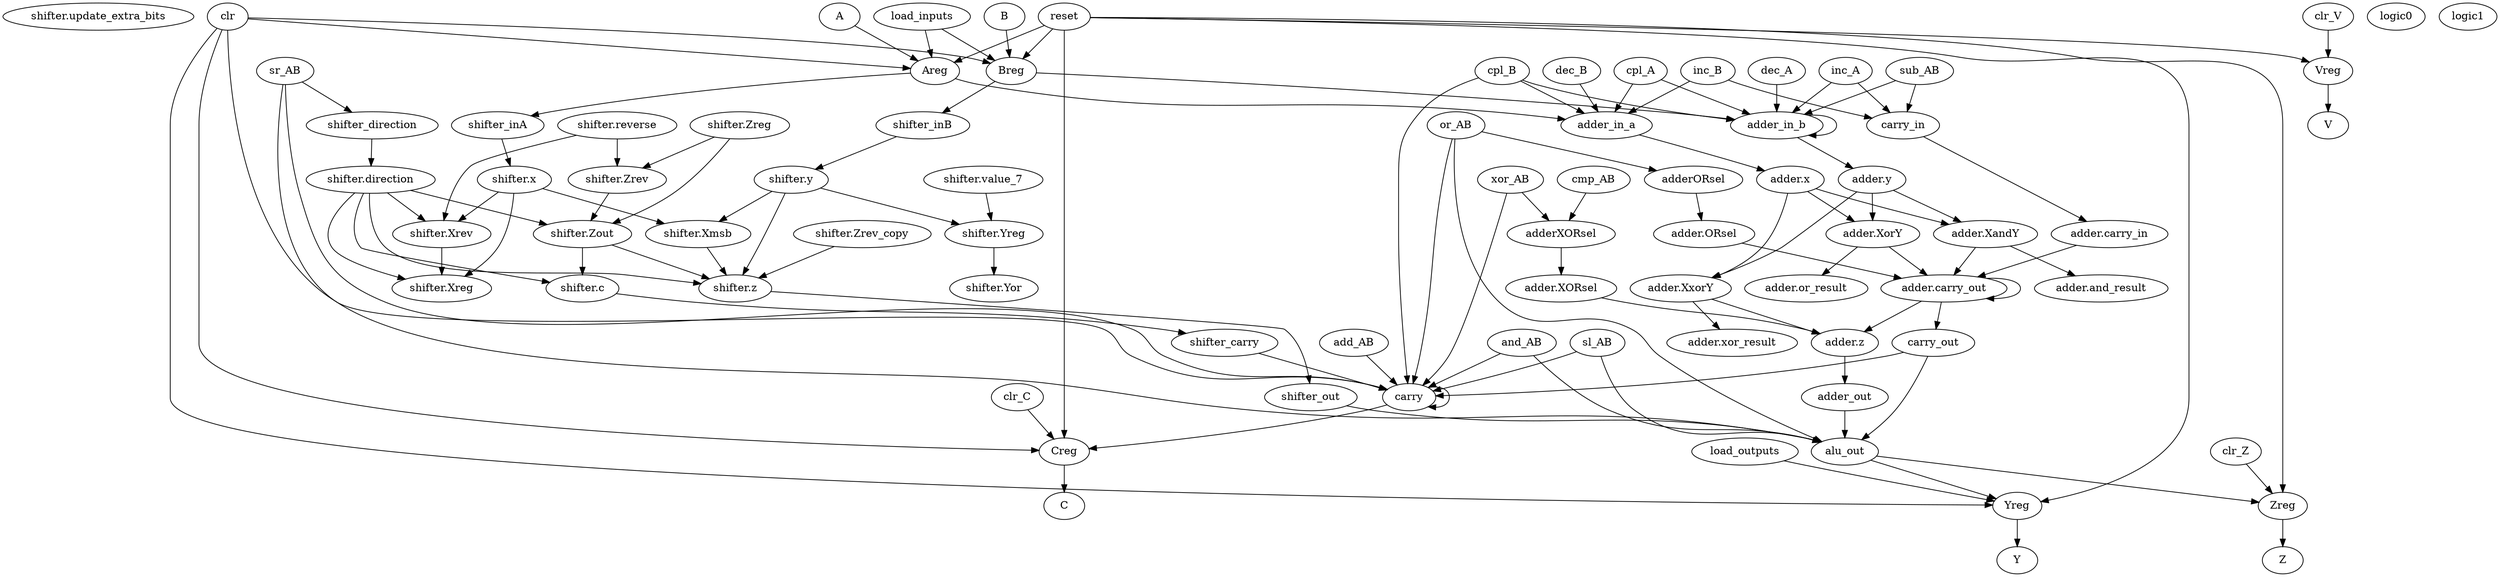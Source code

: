 digraph "()" {
	"shifter.update_extra_bits";
	and_AB -> alu_out	 [weight=1.0];
	and_AB -> carry	 [weight=1.0];
	dec_A -> adder_in_b	 [weight=1.0];
	dec_B -> adder_in_a	 [weight=1.0];
	"shifter.Yreg" -> "shifter.Yor"	 [weight=8.0];
	Vreg -> V	 [weight=1.0];
	clr -> Areg	 [weight=1.0];
	clr -> Creg	 [weight=1.0];
	clr -> Yreg	 [weight=1.0];
	clr -> carry	 [weight=1.0];
	clr -> Breg	 [weight=1.0];
	"shifter.value_7" -> "shifter.Yreg"	 [weight=1.0];
	"adder.XorY" -> "adder.or_result"	 [weight=1.0];
	"adder.XorY" -> "adder.carry_out"	 [weight=8.0];
	carry_out -> alu_out	 [weight=1.0];
	carry_out -> carry	 [weight=1.0];
	alu_out -> Zreg	 [weight=2.0];
	alu_out -> Yreg	 [weight=1.0];
	"shifter.Zreg" -> "shifter.Zrev"	 [weight=1.0];
	"shifter.Zreg" -> "shifter.Zout"	 [weight=1.0];
	"shifter.Zrev" -> "shifter.Zout"	 [weight=1.0];
	Areg -> adder_in_a	 [weight=1.0];
	Areg -> shifter_inA	 [weight=1.0];
	sl_AB -> alu_out	 [weight=1.0];
	sl_AB -> carry	 [weight=1.0];
	load_inputs -> Areg	 [weight=1.0];
	load_inputs -> Breg	 [weight=1.0];
	"adder.ORsel" -> "adder.carry_out"	 [weight=8.0];
	"adder.XandY" -> "adder.and_result"	 [weight=1.0];
	"adder.XandY" -> "adder.carry_out"	 [weight=8.0];
	Zreg -> Z	 [weight=1.0];
	Creg -> C	 [weight=1.0];
	adder_in_a -> "adder.x"	 [weight=1.0];
	"shifter.direction" -> "shifter.Xrev"	 [weight=1.0];
	"shifter.direction" -> "shifter.z"	 [weight=1.0];
	"shifter.direction" -> "shifter.Xreg"	 [weight=1.0];
	"shifter.direction" -> "shifter.Zout"	 [weight=1.0];
	"shifter.direction" -> "shifter.c"	 [weight=1.0];
	adder_in_b -> adder_in_b	 [weight=1.0];
	adder_in_b -> "adder.y"	 [weight=1.0];
	clr_Z -> Zreg	 [weight=1.0];
	clr_V -> Vreg	 [weight=1.0];
	carry_in -> "adder.carry_in"	 [weight=1.0];
	clr_C -> Creg	 [weight=1.0];
	logic0;
	Yreg -> Y	 [weight=1.0];
	shifter_out -> alu_out	 [weight=1.0];
	"adder.XxorY" -> "adder.xor_result"	 [weight=1.0];
	"adder.XxorY" -> "adder.z"	 [weight=8.0];
	"shifter.Zrev_copy" -> "shifter.z"	 [weight=1.0];
	load_outputs -> Yreg	 [weight=1.0];
	adder_out -> alu_out	 [weight=1.0];
	carry -> Creg	 [weight=1.0];
	carry -> carry	 [weight=1.0];
	inc_A -> adder_in_b	 [weight=1.0];
	inc_A -> carry_in	 [weight=1.0];
	inc_B -> adder_in_a	 [weight=1.0];
	inc_B -> carry_in	 [weight=1.0];
	B -> Breg	 [weight=1.0];
	cmp_AB -> adderXORsel	 [weight=1.0];
	"shifter.Xrev" -> "shifter.Xreg"	 [weight=1.0];
	"adder.carry_out" -> carry_out	 [weight=1.0];
	"adder.carry_out" -> "adder.carry_out"	 [weight=8.0];
	"adder.carry_out" -> "adder.z"	 [weight=8.0];
	sub_AB -> adder_in_b	 [weight=1.0];
	sub_AB -> carry_in	 [weight=1.0];
	"shifter.z" -> shifter_out	 [weight=1.0];
	reset -> Vreg	 [weight=2.0];
	reset -> Areg	 [weight=3.0];
	reset -> Zreg	 [weight=4.0];
	reset -> Creg	 [weight=11.0];
	reset -> Yreg	 [weight=3.0];
	reset -> Breg	 [weight=3.0];
	logic1;
	shifter_direction -> "shifter.direction"	 [weight=1.0];
	"shifter.y" -> "shifter.Yreg"	 [weight=1.0];
	"shifter.y" -> "shifter.z"	 [weight=1.0];
	"shifter.y" -> "shifter.Xmsb"	 [weight=1.0];
	shifter_inA -> "shifter.x"	 [weight=1.0];
	shifter_inB -> "shifter.y"	 [weight=1.0];
	"adder.XORsel" -> "adder.z"	 [weight=8.0];
	xor_AB -> carry	 [weight=1.0];
	xor_AB -> adderXORsel	 [weight=1.0];
	shifter_carry -> carry	 [weight=1.0];
	sr_AB -> alu_out	 [weight=1.0];
	sr_AB -> carry	 [weight=1.0];
	sr_AB -> shifter_direction	 [weight=1.0];
	"adder.carry_in" -> "adder.carry_out"	 [weight=1.0];
	add_AB -> carry	 [weight=1.0];
	Breg -> adder_in_b	 [weight=1.0];
	Breg -> shifter_inB	 [weight=1.0];
	or_AB -> alu_out	 [weight=1.0];
	or_AB -> carry	 [weight=1.0];
	or_AB -> adderORsel	 [weight=1.0];
	"shifter.Xmsb" -> "shifter.z"	 [weight=1.0];
	cpl_B -> adder_in_a	 [weight=1.0];
	cpl_B -> adder_in_b	 [weight=1.0];
	cpl_B -> carry	 [weight=1.0];
	cpl_A -> adder_in_a	 [weight=1.0];
	cpl_A -> adder_in_b	 [weight=1.0];
	adderORsel -> "adder.ORsel"	 [weight=1.0];
	"shifter.Zout" -> "shifter.z"	 [weight=1.0];
	"shifter.Zout" -> "shifter.c"	 [weight=1.0];
	A -> Areg	 [weight=1.0];
	adderXORsel -> "adder.XORsel"	 [weight=1.0];
	"adder.y" -> "adder.XorY"	 [weight=1.0];
	"adder.y" -> "adder.XandY"	 [weight=1.0];
	"adder.y" -> "adder.XxorY"	 [weight=1.0];
	"adder.x" -> "adder.XorY"	 [weight=1.0];
	"adder.x" -> "adder.XandY"	 [weight=1.0];
	"adder.x" -> "adder.XxorY"	 [weight=1.0];
	"shifter.x" -> "shifter.Xrev"	 [weight=1.0];
	"shifter.x" -> "shifter.Xreg"	 [weight=1.0];
	"shifter.x" -> "shifter.Xmsb"	 [weight=1.0];
	"adder.z" -> adder_out	 [weight=1.0];
	"shifter.c" -> shifter_carry	 [weight=1.0];
	"shifter.reverse" -> "shifter.Zrev"	 [weight=1.0];
	"shifter.reverse" -> "shifter.Xrev"	 [weight=1.0];
}
